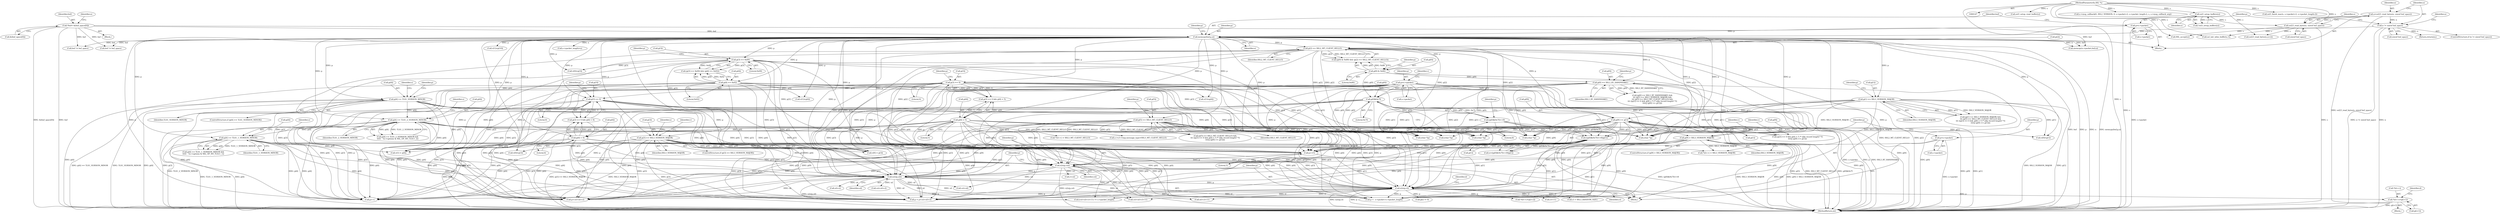 digraph "0_openssl_6ce9687b5aba5391fc0de50e18779eb676d0e04d@array" {
"1000943" [label="(Call,*(d++)=p[i+1])"];
"1000830" [label="(Call,n2s(p,cl))"];
"1000459" [label="(Call,p[9] >= p[1])"];
"1000215" [label="(Call,memcpy(buf,p,n))"];
"1000152" [label="(Call,*buf= &(buf_space[0]))"];
"1000210" [label="(Call,p=s->packet)"];
"1000204" [label="(Call,n != sizeof buf_space)"];
"1000197" [label="(Call,n=ssl23_read_bytes(s, sizeof buf_space))"];
"1000199" [label="(Call,ssl23_read_bytes(s, sizeof buf_space))"];
"1000194" [label="(Call,ssl3_setup_buffers(s))"];
"1000148" [label="(MethodParameterIn,SSL *s)"];
"1000436" [label="(Call,p[1] == SSL3_VERSION_MAJOR)"];
"1000226" [label="(Call,p[2] == SSL2_MT_CLIENT_HELLO)"];
"1000442" [label="(Call,p[5] == SSL3_MT_CLIENT_HELLO)"];
"1000492" [label="(Call,p[9] > SSL3_VERSION_MAJOR)"];
"1000738" [label="(Call,((p[0]&0x7f)<<8)|p[1])"];
"1000739" [label="(Call,(p[0]&0x7f)<<8)"];
"1000740" [label="(Call,p[0]&0x7f)"];
"1000221" [label="(Call,p[0] & 0x80)"];
"1000430" [label="(Call,p[0] == SSL3_RT_HANDSHAKE)"];
"1000717" [label="(Call,p=s->packet)"];
"1000827" [label="(Call,n2s(p,sil))"];
"1000824" [label="(Call,n2s(p,csl))"];
"1000821" [label="(Call,p+=5)"];
"1000816" [label="(Call,p=s->packet)"];
"1000449" [label="(Call,p[3] == 0)"];
"1000476" [label="(Call,p[3] == 0)"];
"1000271" [label="(Call,p[3] == SSL3_VERSION_MAJOR)"];
"1000234" [label="(Call,p[3] == 0x00)"];
"1000292" [label="(Call,p[4] >= TLS1_VERSION_MINOR)"];
"1000239" [label="(Call,p[4] == 0x02)"];
"1000300" [label="(Call,p[4] >= TLS1_2_VERSION_MINOR)"];
"1000481" [label="(Call,p[4] < 6)"];
"1000454" [label="(Call,p[4] < 5)"];
"1000325" [label="(Call,p[4] >= TLS1_1_VERSION_MINOR)"];
"1000739" [label="(Call,(p[0]&0x7f)<<8)"];
"1000241" [label="(Identifier,p)"];
"1000492" [label="(Call,p[9] > SSL3_VERSION_MAJOR)"];
"1000252" [label="(Call,v[1]=p[4])"];
"1000442" [label="(Call,p[5] == SSL3_MT_CLIENT_HELLO)"];
"1000402" [label="(Identifier,s)"];
"1000226" [label="(Call,p[2] == SSL2_MT_CLIENT_HELLO)"];
"1000944" [label="(Call,*(d++))"];
"1001136" [label="(Call,memcpy(s->packet,buf,n))"];
"1001119" [label="(Call,ssl3_setup_read_buffer(s))"];
"1000846" [label="(Call,sil+cl+11)"];
"1000299" [label="(Call,p[4] >= TLS1_2_VERSION_MINOR &&\n\t\t\t\t\t   !(s->options & SSL_OP_NO_TLSv1_2))"];
"1000239" [label="(Call,p[4] == 0x02)"];
"1000678" [label="(Call,(char *)p)"];
"1000270" [label="(ControlStructure,if (p[3] == SSL3_VERSION_MAJOR))"];
"1000691" [label="(Identifier,s)"];
"1000292" [label="(Call,p[4] >= TLS1_VERSION_MINOR)"];
"1000454" [label="(Call,p[4] < 5)"];
"1000448" [label="(Call,p[3] == 0 && p[4] < 5)"];
"1000831" [label="(Identifier,p)"];
"1000451" [label="(Identifier,p)"];
"1000724" [label="(Identifier,v)"];
"1000220" [label="(Call,(p[0] & 0x80) && (p[2] == SSL2_MT_CLIENT_HELLO))"];
"1001031" [label="(Call,s->s3->tmp.message_type=SSL3_MT_CLIENT_HELLO)"];
"1000885" [label="(Call,cl > SSL3_RANDOM_SIZE)"];
"1000460" [label="(Call,p[9])"];
"1000152" [label="(Call,*buf= &(buf_space[0]))"];
"1000240" [label="(Call,p[4])"];
"1000467" [label="(Call,v[0]=p[1])"];
"1000713" [label="(Block,)"];
"1000438" [label="(Identifier,p)"];
"1000435" [label="(Call,(p[1] == SSL3_VERSION_MAJOR) &&\n\t\t\t (p[5] == SSL3_MT_CLIENT_HELLO) &&\n\t\t\t ((p[3] == 0 && p[4] < 5 /* silly record length? */)\n\t\t\t\t|| (p[9] >= p[1])))"];
"1000481" [label="(Call,p[4] < 6)"];
"1000234" [label="(Call,p[3] == 0x00)"];
"1000827" [label="(Call,n2s(p,sil))"];
"1000218" [label="(Identifier,n)"];
"1000194" [label="(Call,ssl3_setup_buffers(s))"];
"1000233" [label="(Call,(p[3] == 0x00) && (p[4] == 0x02))"];
"1000238" [label="(Literal,0x00)"];
"1000300" [label="(Call,p[4] >= TLS1_2_VERSION_MINOR)"];
"1000444" [label="(Identifier,p)"];
"1000458" [label="(Literal,5)"];
"1000826" [label="(Identifier,csl)"];
"1000227" [label="(Call,p[2])"];
"1000904" [label="(Call,csl+sil)"];
"1000434" [label="(Identifier,SSL3_RT_HANDSHAKE)"];
"1000828" [label="(Identifier,p)"];
"1000459" [label="(Call,p[9] >= p[1])"];
"1000463" [label="(Call,p[1])"];
"1000200" [label="(Identifier,s)"];
"1000937" [label="(Call,p[i] != 0)"];
"1000302" [label="(Identifier,p)"];
"1000211" [label="(Identifier,p)"];
"1000279" [label="(Identifier,v)"];
"1000740" [label="(Call,p[0]&0x7f)"];
"1000496" [label="(Identifier,SSL3_VERSION_MAJOR)"];
"1000825" [label="(Identifier,p)"];
"1000430" [label="(Call,p[0] == SSL3_RT_HANDSHAKE)"];
"1000449" [label="(Call,p[3] == 0)"];
"1000655" [label="(Call,(char *)p)"];
"1000824" [label="(Call,n2s(p,csl))"];
"1000201" [label="(Call,sizeof buf_space)"];
"1000947" [label="(Call,p[i+1])"];
"1001088" [label="(Call,ssl_init_wbio_buffer(s,1))"];
"1000243" [label="(Literal,0x02)"];
"1000182" [label="(Block,)"];
"1000456" [label="(Identifier,p)"];
"1001002" [label="(Call,p++)"];
"1000325" [label="(Call,p[4] >= TLS1_1_VERSION_MINOR)"];
"1000217" [label="(Identifier,p)"];
"1000817" [label="(Identifier,p)"];
"1000206" [label="(Call,sizeof buf_space)"];
"1000293" [label="(Call,p[4])"];
"1000646" [label="(Call,(char *)p)"];
"1000221" [label="(Call,p[0] & 0x80)"];
"1000844" [label="(Call,csl+sil+cl+11)"];
"1000308" [label="(Identifier,s)"];
"1000436" [label="(Call,p[1] == SSL3_VERSION_MAJOR)"];
"1000272" [label="(Call,p[3])"];
"1000209" [label="(Identifier,n)"];
"1000744" [label="(Literal,0x7f)"];
"1000741" [label="(Call,p[0])"];
"1000482" [label="(Call,p[4])"];
"1000987" [label="(Call,p <  s->packet+s->packet_length)"];
"1000719" [label="(Call,s->packet)"];
"1000485" [label="(Literal,6)"];
"1000291" [label="(ControlStructure,if (p[4] >= TLS1_VERSION_MINOR))"];
"1000745" [label="(Literal,8)"];
"1000329" [label="(Identifier,TLS1_1_VERSION_MINOR)"];
"1000216" [label="(Identifier,buf)"];
"1000834" [label="(Identifier,d)"];
"1000977" [label="(Call,p = p+csl+sil+cl)"];
"1001226" [label="(Call,buf != buf_space)"];
"1000747" [label="(Identifier,p)"];
"1000717" [label="(Call,p=s->packet)"];
"1000503" [label="(Call,v[1]=p[10])"];
"1000830" [label="(Call,n2s(p,cl))"];
"1000491" [label="(ControlStructure,if (p[9] > SSL3_VERSION_MAJOR))"];
"1000480" [label="(Literal,0)"];
"1000168" [label="(Identifier,n)"];
"1000983" [label="(Call,sil+cl)"];
"1000245" [label="(Call,v[0]=p[3])"];
"1000722" [label="(Call,v[0] = p[3])"];
"1000476" [label="(Call,p[3] == 0)"];
"1000225" [label="(Literal,0x80)"];
"1000483" [label="(Identifier,p)"];
"1000437" [label="(Call,p[1])"];
"1000326" [label="(Call,p[4])"];
"1000148" [label="(MethodParameterIn,SSL *s)"];
"1000718" [label="(Identifier,p)"];
"1000952" [label="(Call,*(d++)=p[i+2])"];
"1000199" [label="(Call,ssl23_read_bytes(s, sizeof buf_space))"];
"1000441" [label="(Call,(p[5] == SSL3_MT_CLIENT_HELLO) &&\n\t\t\t ((p[3] == 0 && p[4] < 5 /* silly record length? */)\n\t\t\t\t|| (p[9] >= p[1])))"];
"1000493" [label="(Call,p[9])"];
"1000943" [label="(Call,*(d++)=p[i+1])"];
"1000955" [label="(Identifier,d)"];
"1000284" [label="(Call,v[1]=p[4])"];
"1000210" [label="(Call,p=s->packet)"];
"1000230" [label="(Identifier,SSL2_MT_CLIENT_HELLO)"];
"1000823" [label="(Literal,5)"];
"1000729" [label="(Call,v[1] = p[4])"];
"1000822" [label="(Identifier,p)"];
"1000195" [label="(Identifier,s)"];
"1000929" [label="(Call,i<csl)"];
"1000203" [label="(ControlStructure,if (n != sizeof buf_space))"];
"1000843" [label="(Call,(csl+sil+cl+11) != s->packet_length)"];
"1000149" [label="(Block,)"];
"1000205" [label="(Identifier,n)"];
"1000333" [label="(Identifier,s)"];
"1000637" [label="(Call,(char *)p)"];
"1000746" [label="(Call,p[1])"];
"1000848" [label="(Call,cl+11)"];
"1000223" [label="(Identifier,p)"];
"1000443" [label="(Call,p[5])"];
"1000193" [label="(Call,!ssl3_setup_buffers(s))"];
"1000477" [label="(Call,p[3])"];
"1000475" [label="(Call,p[3] == 0 && p[4] < 6)"];
"1000324" [label="(Call,p[4] >= TLS1_1_VERSION_MINOR &&\n\t\t\t\t\t   !(s->options & SSL_OP_NO_TLSv1_1))"];
"1000663" [label="(Call,(char *)p)"];
"1000818" [label="(Call,s->packet)"];
"1000153" [label="(Identifier,buf)"];
"1000212" [label="(Call,s->packet)"];
"1000870" [label="(Call,*(d++) = SSL3_VERSION_MAJOR)"];
"1000235" [label="(Call,p[3])"];
"1000821" [label="(Call,p+=5)"];
"1000832" [label="(Identifier,cl)"];
"1000277" [label="(Call,v[0]=p[3])"];
"1000499" [label="(Identifier,v)"];
"1000304" [label="(Identifier,TLS1_2_VERSION_MINOR)"];
"1000771" [label="(Call,ssl23_read_bytes(s,n+2))"];
"1000440" [label="(Identifier,SSL3_VERSION_MAJOR)"];
"1000738" [label="(Call,((p[0]&0x7f)<<8)|p[1])"];
"1000198" [label="(Identifier,n)"];
"1000215" [label="(Call,memcpy(buf,p,n))"];
"1000154" [label="(Call,&(buf_space[0]))"];
"1000429" [label="(Call,(p[0] == SSL3_RT_HANDSHAKE) &&\n\t\t\t (p[1] == SSL3_VERSION_MAJOR) &&\n\t\t\t (p[5] == SSL3_MT_CLIENT_HELLO) &&\n\t\t\t ((p[3] == 0 && p[4] < 5 /* silly record length? */)\n\t\t\t\t|| (p[9] >= p[1])))"];
"1000736" [label="(Call,n=((p[0]&0x7f)<<8)|p[1])"];
"1000204" [label="(Call,n != sizeof buf_space)"];
"1000447" [label="(Call,(p[3] == 0 && p[4] < 5 /* silly record length? */)\n\t\t\t\t|| (p[9] >= p[1]))"];
"1001102" [label="(Call,s->packet_length=n)"];
"1000798" [label="(Call,s->msg_callback(0, SSL2_VERSION, 0, s->packet+2, s->packet_length-2, s, s->msg_callback_arg))"];
"1000446" [label="(Identifier,SSL3_MT_CLIENT_HELLO)"];
"1000450" [label="(Call,p[3])"];
"1000505" [label="(Identifier,v)"];
"1000979" [label="(Call,p+csl+sil+cl)"];
"1000228" [label="(Identifier,p)"];
"1000197" [label="(Call,n=ssl23_read_bytes(s, sizeof buf_space))"];
"1000222" [label="(Call,p[0])"];
"1000431" [label="(Call,p[0])"];
"1001244" [label="(MethodReturn,int)"];
"1001236" [label="(Call,buf != buf_space)"];
"1000829" [label="(Identifier,sil)"];
"1000453" [label="(Literal,0)"];
"1001232" [label="(Call,SSL_accept(s))"];
"1000455" [label="(Call,p[4])"];
"1000935" [label="(Block,)"];
"1000275" [label="(Identifier,SSL3_VERSION_MAJOR)"];
"1000816" [label="(Call,p=s->packet)"];
"1000208" [label="(Return,return(n);)"];
"1000296" [label="(Identifier,TLS1_VERSION_MINOR)"];
"1000301" [label="(Call,p[4])"];
"1000981" [label="(Call,csl+sil+cl)"];
"1000859" [label="(Call,*(d++) = SSL3_MT_CLIENT_HELLO)"];
"1000782" [label="(Call,ssl3_finish_mac(s, s->packet+2, s->packet_length-2))"];
"1000271" [label="(Call,p[3] == SSL3_VERSION_MAJOR)"];
"1000943" -> "1000935"  [label="AST: "];
"1000943" -> "1000947"  [label="CFG: "];
"1000944" -> "1000943"  [label="AST: "];
"1000947" -> "1000943"  [label="AST: "];
"1000955" -> "1000943"  [label="CFG: "];
"1000943" -> "1001244"  [label="DDG: p[i+1]"];
"1000830" -> "1000943"  [label="DDG: p"];
"1000830" -> "1000713"  [label="AST: "];
"1000830" -> "1000832"  [label="CFG: "];
"1000831" -> "1000830"  [label="AST: "];
"1000832" -> "1000830"  [label="AST: "];
"1000834" -> "1000830"  [label="CFG: "];
"1000830" -> "1001244"  [label="DDG: n2s(p,cl)"];
"1000830" -> "1001244"  [label="DDG: p"];
"1000459" -> "1000830"  [label="DDG: p[9]"];
"1000226" -> "1000830"  [label="DDG: p[2]"];
"1000442" -> "1000830"  [label="DDG: p[5]"];
"1000492" -> "1000830"  [label="DDG: p[9]"];
"1000738" -> "1000830"  [label="DDG: p[1]"];
"1000827" -> "1000830"  [label="DDG: p"];
"1000740" -> "1000830"  [label="DDG: p[0]"];
"1000215" -> "1000830"  [label="DDG: p"];
"1000449" -> "1000830"  [label="DDG: p[3]"];
"1000476" -> "1000830"  [label="DDG: p[3]"];
"1000271" -> "1000830"  [label="DDG: p[3]"];
"1000717" -> "1000830"  [label="DDG: p"];
"1000234" -> "1000830"  [label="DDG: p[3]"];
"1000292" -> "1000830"  [label="DDG: p[4]"];
"1000239" -> "1000830"  [label="DDG: p[4]"];
"1000300" -> "1000830"  [label="DDG: p[4]"];
"1000481" -> "1000830"  [label="DDG: p[4]"];
"1000325" -> "1000830"  [label="DDG: p[4]"];
"1000454" -> "1000830"  [label="DDG: p[4]"];
"1000830" -> "1000843"  [label="DDG: cl"];
"1000830" -> "1000844"  [label="DDG: cl"];
"1000830" -> "1000846"  [label="DDG: cl"];
"1000830" -> "1000848"  [label="DDG: cl"];
"1000830" -> "1000885"  [label="DDG: cl"];
"1000830" -> "1000937"  [label="DDG: p"];
"1000830" -> "1000952"  [label="DDG: p"];
"1000830" -> "1000977"  [label="DDG: p"];
"1000830" -> "1000979"  [label="DDG: p"];
"1000830" -> "1000987"  [label="DDG: p"];
"1000830" -> "1001002"  [label="DDG: p"];
"1000459" -> "1000447"  [label="AST: "];
"1000459" -> "1000463"  [label="CFG: "];
"1000460" -> "1000459"  [label="AST: "];
"1000463" -> "1000459"  [label="AST: "];
"1000447" -> "1000459"  [label="CFG: "];
"1000459" -> "1001244"  [label="DDG: p[9]"];
"1000459" -> "1001244"  [label="DDG: p[1]"];
"1000459" -> "1000447"  [label="DDG: p[9]"];
"1000459" -> "1000447"  [label="DDG: p[1]"];
"1000215" -> "1000459"  [label="DDG: p"];
"1000436" -> "1000459"  [label="DDG: p[1]"];
"1000459" -> "1000467"  [label="DDG: p[1]"];
"1000459" -> "1000492"  [label="DDG: p[9]"];
"1000459" -> "1000637"  [label="DDG: p[9]"];
"1000459" -> "1000637"  [label="DDG: p[1]"];
"1000459" -> "1000646"  [label="DDG: p[9]"];
"1000459" -> "1000646"  [label="DDG: p[1]"];
"1000459" -> "1000655"  [label="DDG: p[9]"];
"1000459" -> "1000655"  [label="DDG: p[1]"];
"1000459" -> "1000663"  [label="DDG: p[9]"];
"1000459" -> "1000663"  [label="DDG: p[1]"];
"1000459" -> "1000678"  [label="DDG: p[9]"];
"1000459" -> "1000678"  [label="DDG: p[1]"];
"1000459" -> "1000738"  [label="DDG: p[1]"];
"1000459" -> "1000821"  [label="DDG: p[9]"];
"1000459" -> "1000824"  [label="DDG: p[9]"];
"1000459" -> "1000827"  [label="DDG: p[9]"];
"1000459" -> "1000977"  [label="DDG: p[9]"];
"1000459" -> "1000979"  [label="DDG: p[9]"];
"1000459" -> "1000987"  [label="DDG: p[9]"];
"1000459" -> "1001002"  [label="DDG: p[9]"];
"1000215" -> "1000182"  [label="AST: "];
"1000215" -> "1000218"  [label="CFG: "];
"1000216" -> "1000215"  [label="AST: "];
"1000217" -> "1000215"  [label="AST: "];
"1000218" -> "1000215"  [label="AST: "];
"1000223" -> "1000215"  [label="CFG: "];
"1000215" -> "1001244"  [label="DDG: buf"];
"1000215" -> "1001244"  [label="DDG: p"];
"1000215" -> "1001244"  [label="DDG: n"];
"1000215" -> "1001244"  [label="DDG: memcpy(buf,p,n)"];
"1000152" -> "1000215"  [label="DDG: buf"];
"1000210" -> "1000215"  [label="DDG: p"];
"1000204" -> "1000215"  [label="DDG: n"];
"1000215" -> "1000221"  [label="DDG: p"];
"1000215" -> "1000226"  [label="DDG: p"];
"1000215" -> "1000234"  [label="DDG: p"];
"1000215" -> "1000239"  [label="DDG: p"];
"1000215" -> "1000245"  [label="DDG: p"];
"1000215" -> "1000252"  [label="DDG: p"];
"1000215" -> "1000271"  [label="DDG: p"];
"1000215" -> "1000277"  [label="DDG: p"];
"1000215" -> "1000284"  [label="DDG: p"];
"1000215" -> "1000292"  [label="DDG: p"];
"1000215" -> "1000300"  [label="DDG: p"];
"1000215" -> "1000325"  [label="DDG: p"];
"1000215" -> "1000430"  [label="DDG: p"];
"1000215" -> "1000436"  [label="DDG: p"];
"1000215" -> "1000442"  [label="DDG: p"];
"1000215" -> "1000449"  [label="DDG: p"];
"1000215" -> "1000454"  [label="DDG: p"];
"1000215" -> "1000467"  [label="DDG: p"];
"1000215" -> "1000476"  [label="DDG: p"];
"1000215" -> "1000481"  [label="DDG: p"];
"1000215" -> "1000492"  [label="DDG: p"];
"1000215" -> "1000503"  [label="DDG: p"];
"1000215" -> "1000637"  [label="DDG: p"];
"1000215" -> "1000722"  [label="DDG: p"];
"1000215" -> "1000729"  [label="DDG: p"];
"1000215" -> "1000738"  [label="DDG: p"];
"1000215" -> "1000821"  [label="DDG: p"];
"1000215" -> "1000824"  [label="DDG: p"];
"1000215" -> "1000827"  [label="DDG: p"];
"1000215" -> "1000977"  [label="DDG: p"];
"1000215" -> "1000979"  [label="DDG: p"];
"1000215" -> "1000987"  [label="DDG: p"];
"1000215" -> "1001002"  [label="DDG: p"];
"1000215" -> "1001102"  [label="DDG: n"];
"1000215" -> "1001136"  [label="DDG: buf"];
"1000215" -> "1001136"  [label="DDG: n"];
"1000215" -> "1001226"  [label="DDG: buf"];
"1000215" -> "1001236"  [label="DDG: buf"];
"1000152" -> "1000149"  [label="AST: "];
"1000152" -> "1000154"  [label="CFG: "];
"1000153" -> "1000152"  [label="AST: "];
"1000154" -> "1000152"  [label="AST: "];
"1000168" -> "1000152"  [label="CFG: "];
"1000152" -> "1001244"  [label="DDG: buf"];
"1000152" -> "1001244"  [label="DDG: &(buf_space[0])"];
"1000152" -> "1001136"  [label="DDG: buf"];
"1000152" -> "1001226"  [label="DDG: buf"];
"1000152" -> "1001236"  [label="DDG: buf"];
"1000210" -> "1000182"  [label="AST: "];
"1000210" -> "1000212"  [label="CFG: "];
"1000211" -> "1000210"  [label="AST: "];
"1000212" -> "1000210"  [label="AST: "];
"1000216" -> "1000210"  [label="CFG: "];
"1000210" -> "1001244"  [label="DDG: s->packet"];
"1000204" -> "1000203"  [label="AST: "];
"1000204" -> "1000206"  [label="CFG: "];
"1000205" -> "1000204"  [label="AST: "];
"1000206" -> "1000204"  [label="AST: "];
"1000209" -> "1000204"  [label="CFG: "];
"1000211" -> "1000204"  [label="CFG: "];
"1000204" -> "1001244"  [label="DDG: n"];
"1000204" -> "1001244"  [label="DDG: n != sizeof buf_space"];
"1000197" -> "1000204"  [label="DDG: n"];
"1000204" -> "1000208"  [label="DDG: n"];
"1000197" -> "1000182"  [label="AST: "];
"1000197" -> "1000199"  [label="CFG: "];
"1000198" -> "1000197"  [label="AST: "];
"1000199" -> "1000197"  [label="AST: "];
"1000205" -> "1000197"  [label="CFG: "];
"1000197" -> "1001244"  [label="DDG: ssl23_read_bytes(s, sizeof buf_space)"];
"1000199" -> "1000197"  [label="DDG: s"];
"1000199" -> "1000201"  [label="CFG: "];
"1000200" -> "1000199"  [label="AST: "];
"1000201" -> "1000199"  [label="AST: "];
"1000199" -> "1001244"  [label="DDG: s"];
"1000194" -> "1000199"  [label="DDG: s"];
"1000148" -> "1000199"  [label="DDG: s"];
"1000199" -> "1000771"  [label="DDG: s"];
"1000199" -> "1001088"  [label="DDG: s"];
"1000199" -> "1001232"  [label="DDG: s"];
"1000194" -> "1000193"  [label="AST: "];
"1000194" -> "1000195"  [label="CFG: "];
"1000195" -> "1000194"  [label="AST: "];
"1000193" -> "1000194"  [label="CFG: "];
"1000194" -> "1001244"  [label="DDG: s"];
"1000194" -> "1000193"  [label="DDG: s"];
"1000148" -> "1000194"  [label="DDG: s"];
"1000148" -> "1000147"  [label="AST: "];
"1000148" -> "1001244"  [label="DDG: s"];
"1000148" -> "1000771"  [label="DDG: s"];
"1000148" -> "1000782"  [label="DDG: s"];
"1000148" -> "1000798"  [label="DDG: s"];
"1000148" -> "1001088"  [label="DDG: s"];
"1000148" -> "1001119"  [label="DDG: s"];
"1000148" -> "1001232"  [label="DDG: s"];
"1000436" -> "1000435"  [label="AST: "];
"1000436" -> "1000440"  [label="CFG: "];
"1000437" -> "1000436"  [label="AST: "];
"1000440" -> "1000436"  [label="AST: "];
"1000444" -> "1000436"  [label="CFG: "];
"1000435" -> "1000436"  [label="CFG: "];
"1000436" -> "1001244"  [label="DDG: p[1]"];
"1000436" -> "1001244"  [label="DDG: SSL3_VERSION_MAJOR"];
"1000436" -> "1000435"  [label="DDG: p[1]"];
"1000436" -> "1000435"  [label="DDG: SSL3_VERSION_MAJOR"];
"1000436" -> "1000467"  [label="DDG: p[1]"];
"1000436" -> "1000492"  [label="DDG: SSL3_VERSION_MAJOR"];
"1000436" -> "1000637"  [label="DDG: p[1]"];
"1000436" -> "1000646"  [label="DDG: p[1]"];
"1000436" -> "1000655"  [label="DDG: p[1]"];
"1000436" -> "1000663"  [label="DDG: p[1]"];
"1000436" -> "1000678"  [label="DDG: p[1]"];
"1000436" -> "1000738"  [label="DDG: p[1]"];
"1000436" -> "1000870"  [label="DDG: SSL3_VERSION_MAJOR"];
"1000226" -> "1000220"  [label="AST: "];
"1000226" -> "1000230"  [label="CFG: "];
"1000227" -> "1000226"  [label="AST: "];
"1000230" -> "1000226"  [label="AST: "];
"1000220" -> "1000226"  [label="CFG: "];
"1000226" -> "1001244"  [label="DDG: p[2]"];
"1000226" -> "1001244"  [label="DDG: SSL2_MT_CLIENT_HELLO"];
"1000226" -> "1000220"  [label="DDG: p[2]"];
"1000226" -> "1000220"  [label="DDG: SSL2_MT_CLIENT_HELLO"];
"1000226" -> "1000637"  [label="DDG: p[2]"];
"1000226" -> "1000646"  [label="DDG: p[2]"];
"1000226" -> "1000655"  [label="DDG: p[2]"];
"1000226" -> "1000663"  [label="DDG: p[2]"];
"1000226" -> "1000678"  [label="DDG: p[2]"];
"1000226" -> "1000821"  [label="DDG: p[2]"];
"1000226" -> "1000824"  [label="DDG: p[2]"];
"1000226" -> "1000827"  [label="DDG: p[2]"];
"1000226" -> "1000977"  [label="DDG: p[2]"];
"1000226" -> "1000979"  [label="DDG: p[2]"];
"1000226" -> "1000987"  [label="DDG: p[2]"];
"1000226" -> "1001002"  [label="DDG: p[2]"];
"1000442" -> "1000441"  [label="AST: "];
"1000442" -> "1000446"  [label="CFG: "];
"1000443" -> "1000442"  [label="AST: "];
"1000446" -> "1000442"  [label="AST: "];
"1000451" -> "1000442"  [label="CFG: "];
"1000441" -> "1000442"  [label="CFG: "];
"1000442" -> "1001244"  [label="DDG: p[5]"];
"1000442" -> "1001244"  [label="DDG: SSL3_MT_CLIENT_HELLO"];
"1000442" -> "1000441"  [label="DDG: p[5]"];
"1000442" -> "1000441"  [label="DDG: SSL3_MT_CLIENT_HELLO"];
"1000442" -> "1000637"  [label="DDG: p[5]"];
"1000442" -> "1000646"  [label="DDG: p[5]"];
"1000442" -> "1000655"  [label="DDG: p[5]"];
"1000442" -> "1000663"  [label="DDG: p[5]"];
"1000442" -> "1000678"  [label="DDG: p[5]"];
"1000442" -> "1000821"  [label="DDG: p[5]"];
"1000442" -> "1000824"  [label="DDG: p[5]"];
"1000442" -> "1000827"  [label="DDG: p[5]"];
"1000442" -> "1000859"  [label="DDG: SSL3_MT_CLIENT_HELLO"];
"1000442" -> "1000977"  [label="DDG: p[5]"];
"1000442" -> "1000979"  [label="DDG: p[5]"];
"1000442" -> "1000987"  [label="DDG: p[5]"];
"1000442" -> "1001002"  [label="DDG: p[5]"];
"1000442" -> "1001031"  [label="DDG: SSL3_MT_CLIENT_HELLO"];
"1000492" -> "1000491"  [label="AST: "];
"1000492" -> "1000496"  [label="CFG: "];
"1000493" -> "1000492"  [label="AST: "];
"1000496" -> "1000492"  [label="AST: "];
"1000499" -> "1000492"  [label="CFG: "];
"1000505" -> "1000492"  [label="CFG: "];
"1000492" -> "1001244"  [label="DDG: SSL3_VERSION_MAJOR"];
"1000492" -> "1001244"  [label="DDG: p[9]"];
"1000492" -> "1001244"  [label="DDG: p[9] > SSL3_VERSION_MAJOR"];
"1000492" -> "1000821"  [label="DDG: p[9]"];
"1000492" -> "1000824"  [label="DDG: p[9]"];
"1000492" -> "1000827"  [label="DDG: p[9]"];
"1000492" -> "1000870"  [label="DDG: SSL3_VERSION_MAJOR"];
"1000492" -> "1000977"  [label="DDG: p[9]"];
"1000492" -> "1000979"  [label="DDG: p[9]"];
"1000492" -> "1000987"  [label="DDG: p[9]"];
"1000492" -> "1001002"  [label="DDG: p[9]"];
"1000738" -> "1000736"  [label="AST: "];
"1000738" -> "1000746"  [label="CFG: "];
"1000739" -> "1000738"  [label="AST: "];
"1000746" -> "1000738"  [label="AST: "];
"1000736" -> "1000738"  [label="CFG: "];
"1000738" -> "1001244"  [label="DDG: (p[0]&0x7f)<<8"];
"1000738" -> "1001244"  [label="DDG: p[1]"];
"1000738" -> "1000736"  [label="DDG: (p[0]&0x7f)<<8"];
"1000738" -> "1000736"  [label="DDG: p[1]"];
"1000739" -> "1000738"  [label="DDG: p[0]&0x7f"];
"1000739" -> "1000738"  [label="DDG: 8"];
"1000717" -> "1000738"  [label="DDG: p"];
"1000738" -> "1000821"  [label="DDG: p[1]"];
"1000738" -> "1000824"  [label="DDG: p[1]"];
"1000738" -> "1000827"  [label="DDG: p[1]"];
"1000738" -> "1000977"  [label="DDG: p[1]"];
"1000738" -> "1000979"  [label="DDG: p[1]"];
"1000738" -> "1000987"  [label="DDG: p[1]"];
"1000738" -> "1001002"  [label="DDG: p[1]"];
"1000739" -> "1000745"  [label="CFG: "];
"1000740" -> "1000739"  [label="AST: "];
"1000745" -> "1000739"  [label="AST: "];
"1000747" -> "1000739"  [label="CFG: "];
"1000739" -> "1001244"  [label="DDG: p[0]&0x7f"];
"1000740" -> "1000739"  [label="DDG: p[0]"];
"1000740" -> "1000739"  [label="DDG: 0x7f"];
"1000740" -> "1000744"  [label="CFG: "];
"1000741" -> "1000740"  [label="AST: "];
"1000744" -> "1000740"  [label="AST: "];
"1000745" -> "1000740"  [label="CFG: "];
"1000740" -> "1001244"  [label="DDG: p[0]"];
"1000221" -> "1000740"  [label="DDG: p[0]"];
"1000430" -> "1000740"  [label="DDG: p[0]"];
"1000717" -> "1000740"  [label="DDG: p"];
"1000740" -> "1000821"  [label="DDG: p[0]"];
"1000740" -> "1000824"  [label="DDG: p[0]"];
"1000740" -> "1000827"  [label="DDG: p[0]"];
"1000740" -> "1000977"  [label="DDG: p[0]"];
"1000740" -> "1000979"  [label="DDG: p[0]"];
"1000740" -> "1000987"  [label="DDG: p[0]"];
"1000740" -> "1001002"  [label="DDG: p[0]"];
"1000221" -> "1000220"  [label="AST: "];
"1000221" -> "1000225"  [label="CFG: "];
"1000222" -> "1000221"  [label="AST: "];
"1000225" -> "1000221"  [label="AST: "];
"1000228" -> "1000221"  [label="CFG: "];
"1000220" -> "1000221"  [label="CFG: "];
"1000221" -> "1001244"  [label="DDG: p[0]"];
"1000221" -> "1000220"  [label="DDG: p[0]"];
"1000221" -> "1000220"  [label="DDG: 0x80"];
"1000221" -> "1000430"  [label="DDG: p[0]"];
"1000430" -> "1000429"  [label="AST: "];
"1000430" -> "1000434"  [label="CFG: "];
"1000431" -> "1000430"  [label="AST: "];
"1000434" -> "1000430"  [label="AST: "];
"1000438" -> "1000430"  [label="CFG: "];
"1000429" -> "1000430"  [label="CFG: "];
"1000430" -> "1001244"  [label="DDG: SSL3_RT_HANDSHAKE"];
"1000430" -> "1001244"  [label="DDG: p[0]"];
"1000430" -> "1000429"  [label="DDG: p[0]"];
"1000430" -> "1000429"  [label="DDG: SSL3_RT_HANDSHAKE"];
"1000430" -> "1000637"  [label="DDG: p[0]"];
"1000430" -> "1000646"  [label="DDG: p[0]"];
"1000430" -> "1000655"  [label="DDG: p[0]"];
"1000430" -> "1000663"  [label="DDG: p[0]"];
"1000430" -> "1000678"  [label="DDG: p[0]"];
"1000717" -> "1000713"  [label="AST: "];
"1000717" -> "1000719"  [label="CFG: "];
"1000718" -> "1000717"  [label="AST: "];
"1000719" -> "1000717"  [label="AST: "];
"1000724" -> "1000717"  [label="CFG: "];
"1000717" -> "1001244"  [label="DDG: s->packet"];
"1000717" -> "1001244"  [label="DDG: p"];
"1000717" -> "1000722"  [label="DDG: p"];
"1000717" -> "1000729"  [label="DDG: p"];
"1000717" -> "1000821"  [label="DDG: p"];
"1000717" -> "1000824"  [label="DDG: p"];
"1000717" -> "1000827"  [label="DDG: p"];
"1000717" -> "1000977"  [label="DDG: p"];
"1000717" -> "1000979"  [label="DDG: p"];
"1000717" -> "1000987"  [label="DDG: p"];
"1000717" -> "1001002"  [label="DDG: p"];
"1000827" -> "1000713"  [label="AST: "];
"1000827" -> "1000829"  [label="CFG: "];
"1000828" -> "1000827"  [label="AST: "];
"1000829" -> "1000827"  [label="AST: "];
"1000831" -> "1000827"  [label="CFG: "];
"1000827" -> "1001244"  [label="DDG: n2s(p,sil)"];
"1000824" -> "1000827"  [label="DDG: p"];
"1000449" -> "1000827"  [label="DDG: p[3]"];
"1000476" -> "1000827"  [label="DDG: p[3]"];
"1000271" -> "1000827"  [label="DDG: p[3]"];
"1000234" -> "1000827"  [label="DDG: p[3]"];
"1000292" -> "1000827"  [label="DDG: p[4]"];
"1000239" -> "1000827"  [label="DDG: p[4]"];
"1000300" -> "1000827"  [label="DDG: p[4]"];
"1000481" -> "1000827"  [label="DDG: p[4]"];
"1000325" -> "1000827"  [label="DDG: p[4]"];
"1000454" -> "1000827"  [label="DDG: p[4]"];
"1000827" -> "1000843"  [label="DDG: sil"];
"1000827" -> "1000844"  [label="DDG: sil"];
"1000827" -> "1000846"  [label="DDG: sil"];
"1000827" -> "1000904"  [label="DDG: sil"];
"1000827" -> "1000977"  [label="DDG: sil"];
"1000827" -> "1000979"  [label="DDG: sil"];
"1000827" -> "1000981"  [label="DDG: sil"];
"1000827" -> "1000983"  [label="DDG: sil"];
"1000824" -> "1000713"  [label="AST: "];
"1000824" -> "1000826"  [label="CFG: "];
"1000825" -> "1000824"  [label="AST: "];
"1000826" -> "1000824"  [label="AST: "];
"1000828" -> "1000824"  [label="CFG: "];
"1000824" -> "1001244"  [label="DDG: n2s(p,csl)"];
"1000821" -> "1000824"  [label="DDG: p"];
"1000449" -> "1000824"  [label="DDG: p[3]"];
"1000476" -> "1000824"  [label="DDG: p[3]"];
"1000271" -> "1000824"  [label="DDG: p[3]"];
"1000234" -> "1000824"  [label="DDG: p[3]"];
"1000292" -> "1000824"  [label="DDG: p[4]"];
"1000239" -> "1000824"  [label="DDG: p[4]"];
"1000300" -> "1000824"  [label="DDG: p[4]"];
"1000481" -> "1000824"  [label="DDG: p[4]"];
"1000325" -> "1000824"  [label="DDG: p[4]"];
"1000454" -> "1000824"  [label="DDG: p[4]"];
"1000824" -> "1000843"  [label="DDG: csl"];
"1000824" -> "1000844"  [label="DDG: csl"];
"1000824" -> "1000904"  [label="DDG: csl"];
"1000824" -> "1000929"  [label="DDG: csl"];
"1000821" -> "1000713"  [label="AST: "];
"1000821" -> "1000823"  [label="CFG: "];
"1000822" -> "1000821"  [label="AST: "];
"1000823" -> "1000821"  [label="AST: "];
"1000825" -> "1000821"  [label="CFG: "];
"1000816" -> "1000821"  [label="DDG: p"];
"1000449" -> "1000821"  [label="DDG: p[3]"];
"1000476" -> "1000821"  [label="DDG: p[3]"];
"1000271" -> "1000821"  [label="DDG: p[3]"];
"1000234" -> "1000821"  [label="DDG: p[3]"];
"1000292" -> "1000821"  [label="DDG: p[4]"];
"1000239" -> "1000821"  [label="DDG: p[4]"];
"1000300" -> "1000821"  [label="DDG: p[4]"];
"1000481" -> "1000821"  [label="DDG: p[4]"];
"1000325" -> "1000821"  [label="DDG: p[4]"];
"1000454" -> "1000821"  [label="DDG: p[4]"];
"1000816" -> "1000713"  [label="AST: "];
"1000816" -> "1000818"  [label="CFG: "];
"1000817" -> "1000816"  [label="AST: "];
"1000818" -> "1000816"  [label="AST: "];
"1000822" -> "1000816"  [label="CFG: "];
"1000816" -> "1001244"  [label="DDG: s->packet"];
"1000449" -> "1000448"  [label="AST: "];
"1000449" -> "1000453"  [label="CFG: "];
"1000450" -> "1000449"  [label="AST: "];
"1000453" -> "1000449"  [label="AST: "];
"1000456" -> "1000449"  [label="CFG: "];
"1000448" -> "1000449"  [label="CFG: "];
"1000449" -> "1001244"  [label="DDG: p[3]"];
"1000449" -> "1000448"  [label="DDG: p[3]"];
"1000449" -> "1000448"  [label="DDG: 0"];
"1000449" -> "1000476"  [label="DDG: p[3]"];
"1000449" -> "1000637"  [label="DDG: p[3]"];
"1000449" -> "1000646"  [label="DDG: p[3]"];
"1000449" -> "1000655"  [label="DDG: p[3]"];
"1000449" -> "1000663"  [label="DDG: p[3]"];
"1000449" -> "1000678"  [label="DDG: p[3]"];
"1000449" -> "1000722"  [label="DDG: p[3]"];
"1000449" -> "1000977"  [label="DDG: p[3]"];
"1000449" -> "1000979"  [label="DDG: p[3]"];
"1000449" -> "1000987"  [label="DDG: p[3]"];
"1000449" -> "1001002"  [label="DDG: p[3]"];
"1000476" -> "1000475"  [label="AST: "];
"1000476" -> "1000480"  [label="CFG: "];
"1000477" -> "1000476"  [label="AST: "];
"1000480" -> "1000476"  [label="AST: "];
"1000483" -> "1000476"  [label="CFG: "];
"1000475" -> "1000476"  [label="CFG: "];
"1000476" -> "1001244"  [label="DDG: p[3]"];
"1000476" -> "1000475"  [label="DDG: p[3]"];
"1000476" -> "1000475"  [label="DDG: 0"];
"1000476" -> "1000722"  [label="DDG: p[3]"];
"1000476" -> "1000977"  [label="DDG: p[3]"];
"1000476" -> "1000979"  [label="DDG: p[3]"];
"1000476" -> "1000987"  [label="DDG: p[3]"];
"1000476" -> "1001002"  [label="DDG: p[3]"];
"1000271" -> "1000270"  [label="AST: "];
"1000271" -> "1000275"  [label="CFG: "];
"1000272" -> "1000271"  [label="AST: "];
"1000275" -> "1000271"  [label="AST: "];
"1000279" -> "1000271"  [label="CFG: "];
"1000691" -> "1000271"  [label="CFG: "];
"1000271" -> "1001244"  [label="DDG: SSL3_VERSION_MAJOR"];
"1000271" -> "1001244"  [label="DDG: p[3]"];
"1000271" -> "1001244"  [label="DDG: p[3] == SSL3_VERSION_MAJOR"];
"1000234" -> "1000271"  [label="DDG: p[3]"];
"1000271" -> "1000277"  [label="DDG: p[3]"];
"1000271" -> "1000722"  [label="DDG: p[3]"];
"1000271" -> "1000870"  [label="DDG: SSL3_VERSION_MAJOR"];
"1000271" -> "1000977"  [label="DDG: p[3]"];
"1000271" -> "1000979"  [label="DDG: p[3]"];
"1000271" -> "1000987"  [label="DDG: p[3]"];
"1000271" -> "1001002"  [label="DDG: p[3]"];
"1000234" -> "1000233"  [label="AST: "];
"1000234" -> "1000238"  [label="CFG: "];
"1000235" -> "1000234"  [label="AST: "];
"1000238" -> "1000234"  [label="AST: "];
"1000241" -> "1000234"  [label="CFG: "];
"1000233" -> "1000234"  [label="CFG: "];
"1000234" -> "1000233"  [label="DDG: p[3]"];
"1000234" -> "1000233"  [label="DDG: 0x00"];
"1000234" -> "1000245"  [label="DDG: p[3]"];
"1000234" -> "1000722"  [label="DDG: p[3]"];
"1000234" -> "1000977"  [label="DDG: p[3]"];
"1000234" -> "1000979"  [label="DDG: p[3]"];
"1000234" -> "1000987"  [label="DDG: p[3]"];
"1000234" -> "1001002"  [label="DDG: p[3]"];
"1000292" -> "1000291"  [label="AST: "];
"1000292" -> "1000296"  [label="CFG: "];
"1000293" -> "1000292"  [label="AST: "];
"1000296" -> "1000292"  [label="AST: "];
"1000302" -> "1000292"  [label="CFG: "];
"1000402" -> "1000292"  [label="CFG: "];
"1000292" -> "1001244"  [label="DDG: p[4] >= TLS1_VERSION_MINOR"];
"1000292" -> "1001244"  [label="DDG: TLS1_VERSION_MINOR"];
"1000292" -> "1001244"  [label="DDG: p[4]"];
"1000239" -> "1000292"  [label="DDG: p[4]"];
"1000292" -> "1000300"  [label="DDG: p[4]"];
"1000292" -> "1000729"  [label="DDG: p[4]"];
"1000292" -> "1000977"  [label="DDG: p[4]"];
"1000292" -> "1000979"  [label="DDG: p[4]"];
"1000292" -> "1000987"  [label="DDG: p[4]"];
"1000292" -> "1001002"  [label="DDG: p[4]"];
"1000239" -> "1000233"  [label="AST: "];
"1000239" -> "1000243"  [label="CFG: "];
"1000240" -> "1000239"  [label="AST: "];
"1000243" -> "1000239"  [label="AST: "];
"1000233" -> "1000239"  [label="CFG: "];
"1000239" -> "1001244"  [label="DDG: p[4]"];
"1000239" -> "1000233"  [label="DDG: p[4]"];
"1000239" -> "1000233"  [label="DDG: 0x02"];
"1000239" -> "1000252"  [label="DDG: p[4]"];
"1000239" -> "1000284"  [label="DDG: p[4]"];
"1000239" -> "1000729"  [label="DDG: p[4]"];
"1000239" -> "1000977"  [label="DDG: p[4]"];
"1000239" -> "1000979"  [label="DDG: p[4]"];
"1000239" -> "1000987"  [label="DDG: p[4]"];
"1000239" -> "1001002"  [label="DDG: p[4]"];
"1000300" -> "1000299"  [label="AST: "];
"1000300" -> "1000304"  [label="CFG: "];
"1000301" -> "1000300"  [label="AST: "];
"1000304" -> "1000300"  [label="AST: "];
"1000308" -> "1000300"  [label="CFG: "];
"1000299" -> "1000300"  [label="CFG: "];
"1000300" -> "1001244"  [label="DDG: TLS1_2_VERSION_MINOR"];
"1000300" -> "1001244"  [label="DDG: p[4]"];
"1000300" -> "1000299"  [label="DDG: p[4]"];
"1000300" -> "1000299"  [label="DDG: TLS1_2_VERSION_MINOR"];
"1000300" -> "1000325"  [label="DDG: p[4]"];
"1000300" -> "1000729"  [label="DDG: p[4]"];
"1000300" -> "1000977"  [label="DDG: p[4]"];
"1000300" -> "1000979"  [label="DDG: p[4]"];
"1000300" -> "1000987"  [label="DDG: p[4]"];
"1000300" -> "1001002"  [label="DDG: p[4]"];
"1000481" -> "1000475"  [label="AST: "];
"1000481" -> "1000485"  [label="CFG: "];
"1000482" -> "1000481"  [label="AST: "];
"1000485" -> "1000481"  [label="AST: "];
"1000475" -> "1000481"  [label="CFG: "];
"1000481" -> "1001244"  [label="DDG: p[4]"];
"1000481" -> "1000475"  [label="DDG: p[4]"];
"1000481" -> "1000475"  [label="DDG: 6"];
"1000454" -> "1000481"  [label="DDG: p[4]"];
"1000481" -> "1000729"  [label="DDG: p[4]"];
"1000481" -> "1000977"  [label="DDG: p[4]"];
"1000481" -> "1000979"  [label="DDG: p[4]"];
"1000481" -> "1000987"  [label="DDG: p[4]"];
"1000481" -> "1001002"  [label="DDG: p[4]"];
"1000454" -> "1000448"  [label="AST: "];
"1000454" -> "1000458"  [label="CFG: "];
"1000455" -> "1000454"  [label="AST: "];
"1000458" -> "1000454"  [label="AST: "];
"1000448" -> "1000454"  [label="CFG: "];
"1000454" -> "1001244"  [label="DDG: p[4]"];
"1000454" -> "1000448"  [label="DDG: p[4]"];
"1000454" -> "1000448"  [label="DDG: 5"];
"1000454" -> "1000637"  [label="DDG: p[4]"];
"1000454" -> "1000646"  [label="DDG: p[4]"];
"1000454" -> "1000655"  [label="DDG: p[4]"];
"1000454" -> "1000663"  [label="DDG: p[4]"];
"1000454" -> "1000678"  [label="DDG: p[4]"];
"1000454" -> "1000729"  [label="DDG: p[4]"];
"1000454" -> "1000977"  [label="DDG: p[4]"];
"1000454" -> "1000979"  [label="DDG: p[4]"];
"1000454" -> "1000987"  [label="DDG: p[4]"];
"1000454" -> "1001002"  [label="DDG: p[4]"];
"1000325" -> "1000324"  [label="AST: "];
"1000325" -> "1000329"  [label="CFG: "];
"1000326" -> "1000325"  [label="AST: "];
"1000329" -> "1000325"  [label="AST: "];
"1000333" -> "1000325"  [label="CFG: "];
"1000324" -> "1000325"  [label="CFG: "];
"1000325" -> "1001244"  [label="DDG: p[4]"];
"1000325" -> "1001244"  [label="DDG: TLS1_1_VERSION_MINOR"];
"1000325" -> "1000324"  [label="DDG: p[4]"];
"1000325" -> "1000324"  [label="DDG: TLS1_1_VERSION_MINOR"];
"1000325" -> "1000729"  [label="DDG: p[4]"];
"1000325" -> "1000977"  [label="DDG: p[4]"];
"1000325" -> "1000979"  [label="DDG: p[4]"];
"1000325" -> "1000987"  [label="DDG: p[4]"];
"1000325" -> "1001002"  [label="DDG: p[4]"];
}
